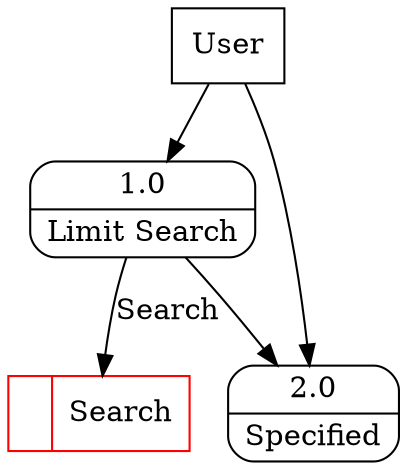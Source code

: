 digraph dfd2{ 
node[shape=record]
200 [label="<f0>  |<f1> Search " color=red];
201 [label="User" shape=box];
202 [label="{<f0> 1.0|<f1> Limit Search }" shape=Mrecord];
203 [label="{<f0> 2.0|<f1> Specified }" shape=Mrecord];
201 -> 202
201 -> 203
202 -> 203
202 -> 200 [label="Search"]
}
